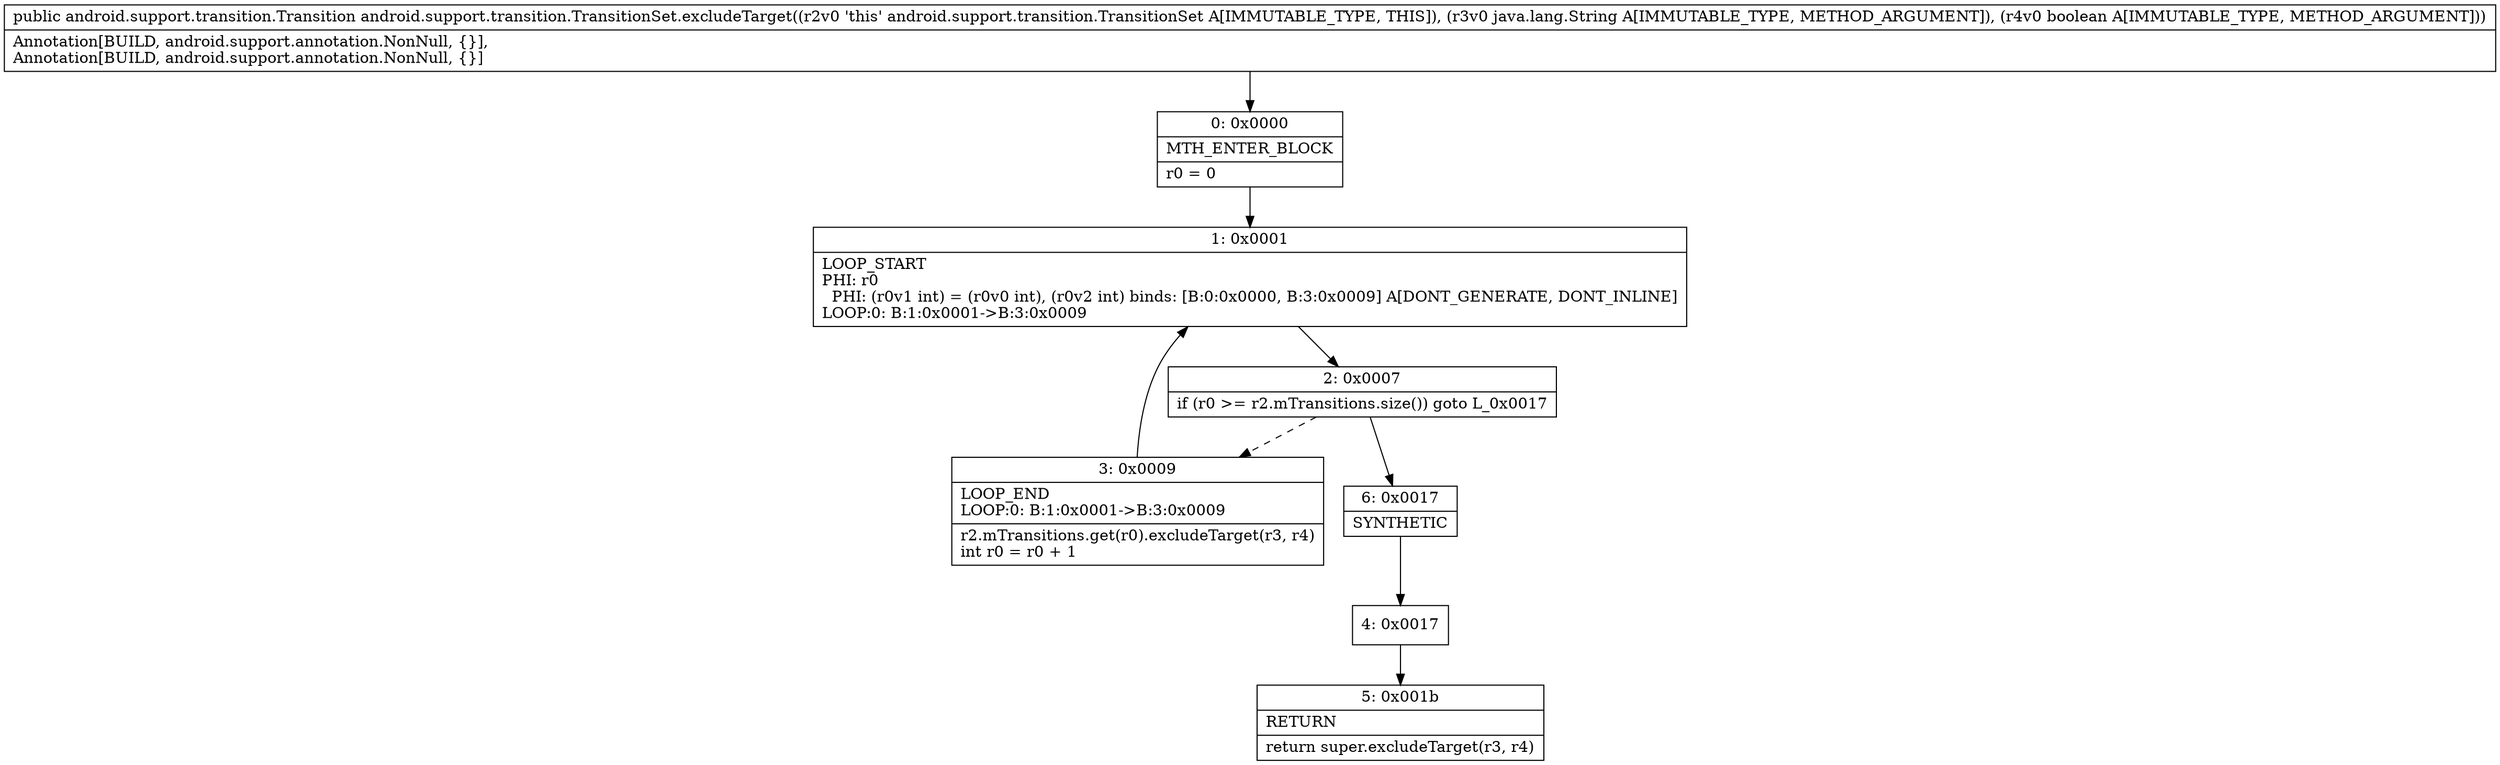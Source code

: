 digraph "CFG forandroid.support.transition.TransitionSet.excludeTarget(Ljava\/lang\/String;Z)Landroid\/support\/transition\/Transition;" {
Node_0 [shape=record,label="{0\:\ 0x0000|MTH_ENTER_BLOCK\l|r0 = 0\l}"];
Node_1 [shape=record,label="{1\:\ 0x0001|LOOP_START\lPHI: r0 \l  PHI: (r0v1 int) = (r0v0 int), (r0v2 int) binds: [B:0:0x0000, B:3:0x0009] A[DONT_GENERATE, DONT_INLINE]\lLOOP:0: B:1:0x0001\-\>B:3:0x0009\l}"];
Node_2 [shape=record,label="{2\:\ 0x0007|if (r0 \>= r2.mTransitions.size()) goto L_0x0017\l}"];
Node_3 [shape=record,label="{3\:\ 0x0009|LOOP_END\lLOOP:0: B:1:0x0001\-\>B:3:0x0009\l|r2.mTransitions.get(r0).excludeTarget(r3, r4)\lint r0 = r0 + 1\l}"];
Node_4 [shape=record,label="{4\:\ 0x0017}"];
Node_5 [shape=record,label="{5\:\ 0x001b|RETURN\l|return super.excludeTarget(r3, r4)\l}"];
Node_6 [shape=record,label="{6\:\ 0x0017|SYNTHETIC\l}"];
MethodNode[shape=record,label="{public android.support.transition.Transition android.support.transition.TransitionSet.excludeTarget((r2v0 'this' android.support.transition.TransitionSet A[IMMUTABLE_TYPE, THIS]), (r3v0 java.lang.String A[IMMUTABLE_TYPE, METHOD_ARGUMENT]), (r4v0 boolean A[IMMUTABLE_TYPE, METHOD_ARGUMENT]))  | Annotation[BUILD, android.support.annotation.NonNull, \{\}], \lAnnotation[BUILD, android.support.annotation.NonNull, \{\}]\l}"];
MethodNode -> Node_0;
Node_0 -> Node_1;
Node_1 -> Node_2;
Node_2 -> Node_3[style=dashed];
Node_2 -> Node_6;
Node_3 -> Node_1;
Node_4 -> Node_5;
Node_6 -> Node_4;
}

